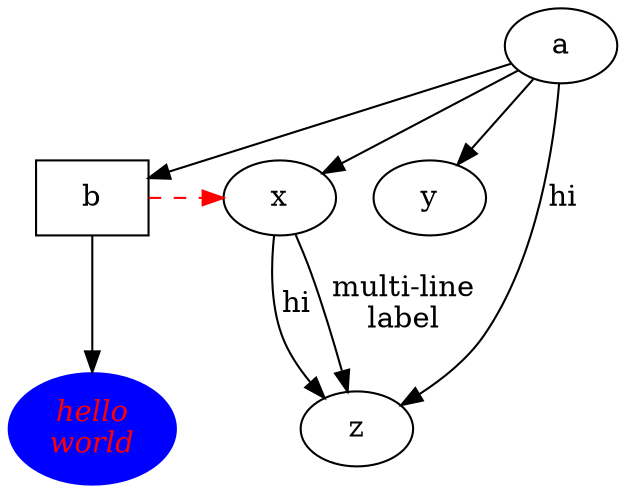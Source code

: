 digraph test3 {
       a -> b -> c;
       a -> {x y};
       b [shape=box];
       c [label="hello\nworld",color=blue,fontname="Palatino-Italic",fontcolor=red,style=filled];
       a -> z [label="hi", weight=100];
       x -> z [label="hi", weight=100];
       x -> z [label="multi-line\nlabel"];
       edge [style=dashed,color=red];
       b -> x;
       {rank=same; b x}
}

